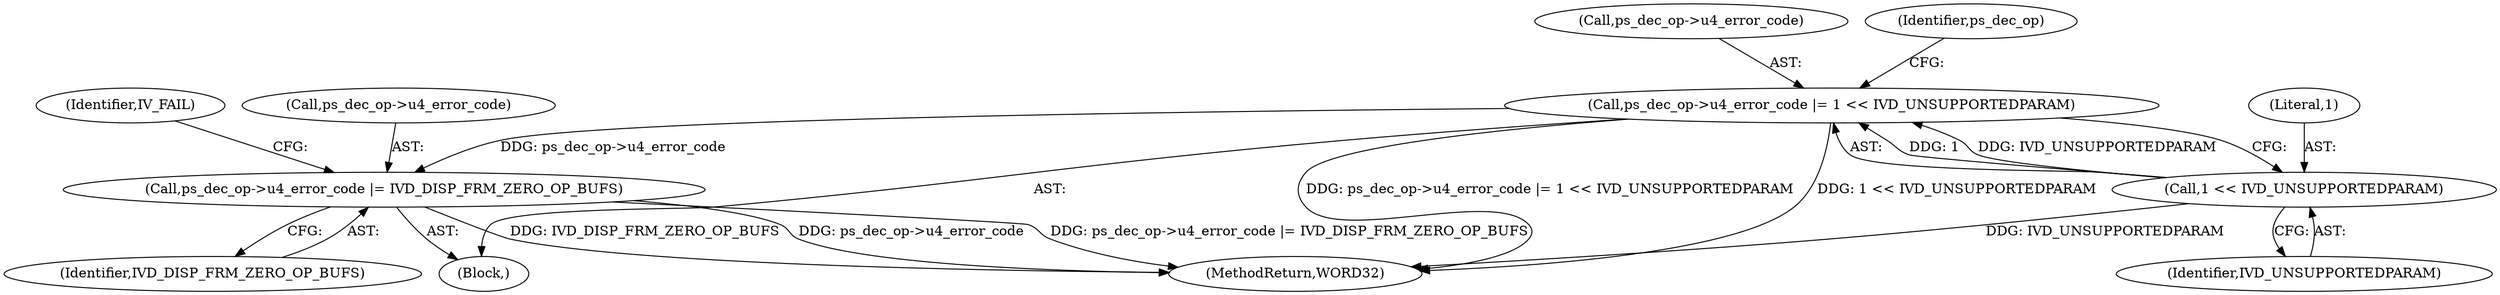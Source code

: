 digraph "0_Android_326fe991a4b7971e8aeaf4ac775491dd8abd85bb@pointer" {
"1000384" [label="(Call,ps_dec_op->u4_error_code |= IVD_DISP_FRM_ZERO_OP_BUFS)"];
"1000377" [label="(Call,ps_dec_op->u4_error_code |= 1 << IVD_UNSUPPORTEDPARAM)"];
"1000381" [label="(Call,1 << IVD_UNSUPPORTEDPARAM)"];
"1000383" [label="(Identifier,IVD_UNSUPPORTEDPARAM)"];
"1000377" [label="(Call,ps_dec_op->u4_error_code |= 1 << IVD_UNSUPPORTEDPARAM)"];
"1000378" [label="(Call,ps_dec_op->u4_error_code)"];
"1000386" [label="(Identifier,ps_dec_op)"];
"1000382" [label="(Literal,1)"];
"1000384" [label="(Call,ps_dec_op->u4_error_code |= IVD_DISP_FRM_ZERO_OP_BUFS)"];
"1000376" [label="(Block,)"];
"1000390" [label="(Identifier,IV_FAIL)"];
"1000385" [label="(Call,ps_dec_op->u4_error_code)"];
"1000388" [label="(Identifier,IVD_DISP_FRM_ZERO_OP_BUFS)"];
"1000381" [label="(Call,1 << IVD_UNSUPPORTEDPARAM)"];
"1002147" [label="(MethodReturn,WORD32)"];
"1000384" -> "1000376"  [label="AST: "];
"1000384" -> "1000388"  [label="CFG: "];
"1000385" -> "1000384"  [label="AST: "];
"1000388" -> "1000384"  [label="AST: "];
"1000390" -> "1000384"  [label="CFG: "];
"1000384" -> "1002147"  [label="DDG: ps_dec_op->u4_error_code |= IVD_DISP_FRM_ZERO_OP_BUFS"];
"1000384" -> "1002147"  [label="DDG: IVD_DISP_FRM_ZERO_OP_BUFS"];
"1000384" -> "1002147"  [label="DDG: ps_dec_op->u4_error_code"];
"1000377" -> "1000384"  [label="DDG: ps_dec_op->u4_error_code"];
"1000377" -> "1000376"  [label="AST: "];
"1000377" -> "1000381"  [label="CFG: "];
"1000378" -> "1000377"  [label="AST: "];
"1000381" -> "1000377"  [label="AST: "];
"1000386" -> "1000377"  [label="CFG: "];
"1000377" -> "1002147"  [label="DDG: ps_dec_op->u4_error_code |= 1 << IVD_UNSUPPORTEDPARAM"];
"1000377" -> "1002147"  [label="DDG: 1 << IVD_UNSUPPORTEDPARAM"];
"1000381" -> "1000377"  [label="DDG: 1"];
"1000381" -> "1000377"  [label="DDG: IVD_UNSUPPORTEDPARAM"];
"1000381" -> "1000383"  [label="CFG: "];
"1000382" -> "1000381"  [label="AST: "];
"1000383" -> "1000381"  [label="AST: "];
"1000381" -> "1002147"  [label="DDG: IVD_UNSUPPORTEDPARAM"];
}
